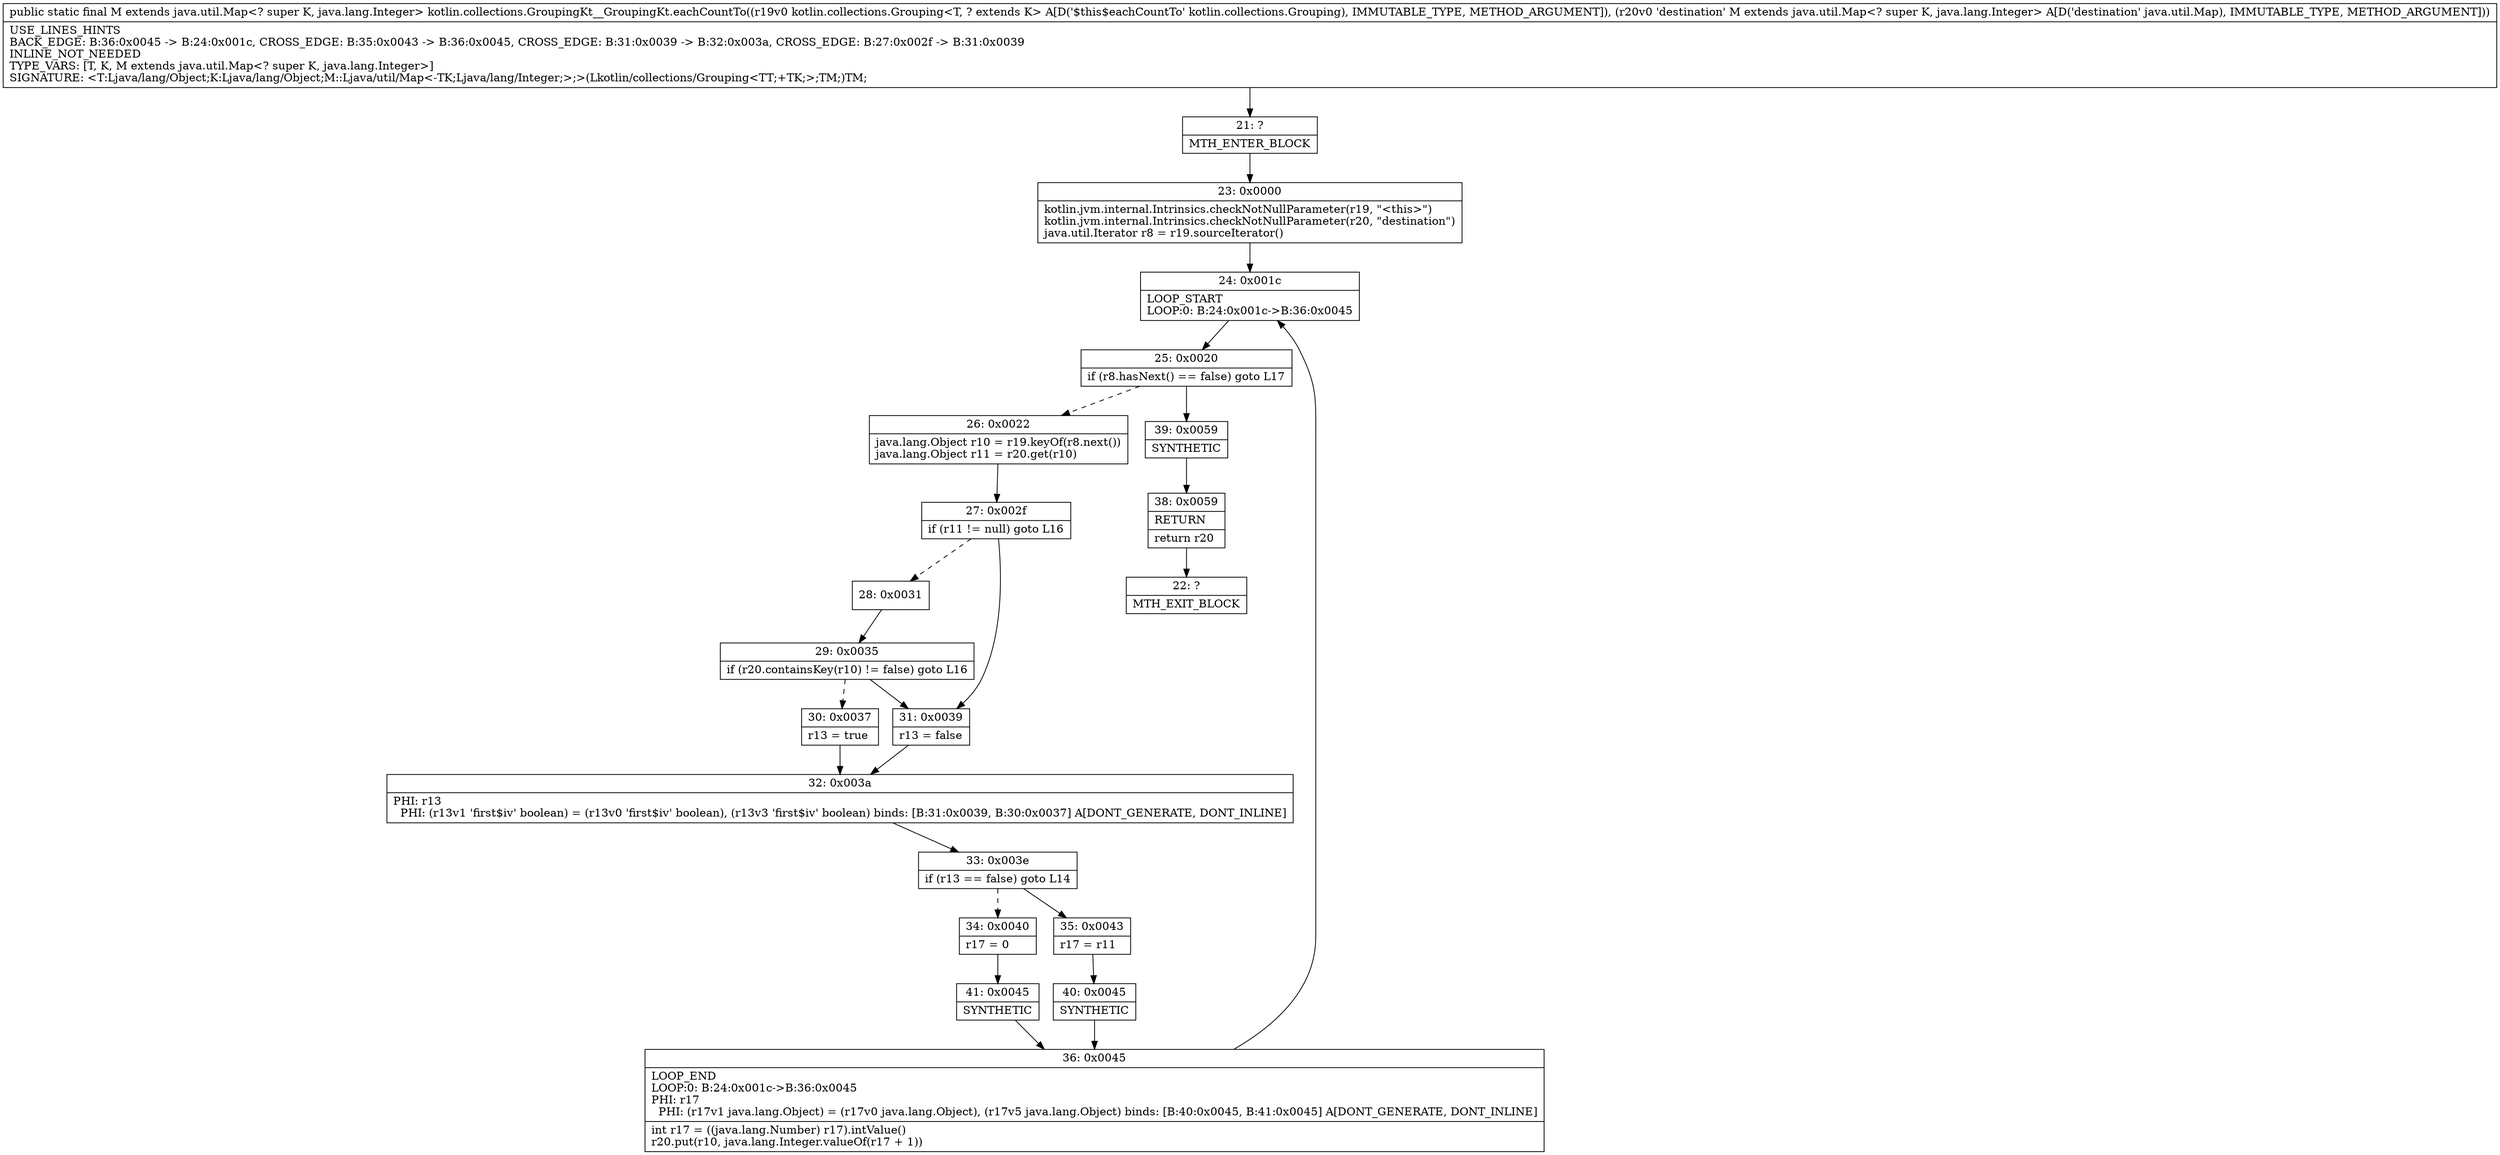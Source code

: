 digraph "CFG forkotlin.collections.GroupingKt__GroupingKt.eachCountTo(Lkotlin\/collections\/Grouping;Ljava\/util\/Map;)Ljava\/util\/Map;" {
Node_21 [shape=record,label="{21\:\ ?|MTH_ENTER_BLOCK\l}"];
Node_23 [shape=record,label="{23\:\ 0x0000|kotlin.jvm.internal.Intrinsics.checkNotNullParameter(r19, \"\<this\>\")\lkotlin.jvm.internal.Intrinsics.checkNotNullParameter(r20, \"destination\")\ljava.util.Iterator r8 = r19.sourceIterator()\l}"];
Node_24 [shape=record,label="{24\:\ 0x001c|LOOP_START\lLOOP:0: B:24:0x001c\-\>B:36:0x0045\l}"];
Node_25 [shape=record,label="{25\:\ 0x0020|if (r8.hasNext() == false) goto L17\l}"];
Node_26 [shape=record,label="{26\:\ 0x0022|java.lang.Object r10 = r19.keyOf(r8.next())\ljava.lang.Object r11 = r20.get(r10)\l}"];
Node_27 [shape=record,label="{27\:\ 0x002f|if (r11 != null) goto L16\l}"];
Node_28 [shape=record,label="{28\:\ 0x0031}"];
Node_29 [shape=record,label="{29\:\ 0x0035|if (r20.containsKey(r10) != false) goto L16\l}"];
Node_30 [shape=record,label="{30\:\ 0x0037|r13 = true\l}"];
Node_32 [shape=record,label="{32\:\ 0x003a|PHI: r13 \l  PHI: (r13v1 'first$iv' boolean) = (r13v0 'first$iv' boolean), (r13v3 'first$iv' boolean) binds: [B:31:0x0039, B:30:0x0037] A[DONT_GENERATE, DONT_INLINE]\l}"];
Node_33 [shape=record,label="{33\:\ 0x003e|if (r13 == false) goto L14\l}"];
Node_34 [shape=record,label="{34\:\ 0x0040|r17 = 0\l}"];
Node_41 [shape=record,label="{41\:\ 0x0045|SYNTHETIC\l}"];
Node_36 [shape=record,label="{36\:\ 0x0045|LOOP_END\lLOOP:0: B:24:0x001c\-\>B:36:0x0045\lPHI: r17 \l  PHI: (r17v1 java.lang.Object) = (r17v0 java.lang.Object), (r17v5 java.lang.Object) binds: [B:40:0x0045, B:41:0x0045] A[DONT_GENERATE, DONT_INLINE]\l|int r17 = ((java.lang.Number) r17).intValue()\lr20.put(r10, java.lang.Integer.valueOf(r17 + 1))\l}"];
Node_35 [shape=record,label="{35\:\ 0x0043|r17 = r11\l}"];
Node_40 [shape=record,label="{40\:\ 0x0045|SYNTHETIC\l}"];
Node_31 [shape=record,label="{31\:\ 0x0039|r13 = false\l}"];
Node_39 [shape=record,label="{39\:\ 0x0059|SYNTHETIC\l}"];
Node_38 [shape=record,label="{38\:\ 0x0059|RETURN\l|return r20\l}"];
Node_22 [shape=record,label="{22\:\ ?|MTH_EXIT_BLOCK\l}"];
MethodNode[shape=record,label="{public static final M extends java.util.Map\<? super K, java.lang.Integer\> kotlin.collections.GroupingKt__GroupingKt.eachCountTo((r19v0 kotlin.collections.Grouping\<T, ? extends K\> A[D('$this$eachCountTo' kotlin.collections.Grouping), IMMUTABLE_TYPE, METHOD_ARGUMENT]), (r20v0 'destination' M extends java.util.Map\<? super K, java.lang.Integer\> A[D('destination' java.util.Map), IMMUTABLE_TYPE, METHOD_ARGUMENT]))  | USE_LINES_HINTS\lBACK_EDGE: B:36:0x0045 \-\> B:24:0x001c, CROSS_EDGE: B:35:0x0043 \-\> B:36:0x0045, CROSS_EDGE: B:31:0x0039 \-\> B:32:0x003a, CROSS_EDGE: B:27:0x002f \-\> B:31:0x0039\lINLINE_NOT_NEEDED\lTYPE_VARS: [T, K, M extends java.util.Map\<? super K, java.lang.Integer\>]\lSIGNATURE: \<T:Ljava\/lang\/Object;K:Ljava\/lang\/Object;M::Ljava\/util\/Map\<\-TK;Ljava\/lang\/Integer;\>;\>(Lkotlin\/collections\/Grouping\<TT;+TK;\>;TM;)TM;\l}"];
MethodNode -> Node_21;Node_21 -> Node_23;
Node_23 -> Node_24;
Node_24 -> Node_25;
Node_25 -> Node_26[style=dashed];
Node_25 -> Node_39;
Node_26 -> Node_27;
Node_27 -> Node_28[style=dashed];
Node_27 -> Node_31;
Node_28 -> Node_29;
Node_29 -> Node_30[style=dashed];
Node_29 -> Node_31;
Node_30 -> Node_32;
Node_32 -> Node_33;
Node_33 -> Node_34[style=dashed];
Node_33 -> Node_35;
Node_34 -> Node_41;
Node_41 -> Node_36;
Node_36 -> Node_24;
Node_35 -> Node_40;
Node_40 -> Node_36;
Node_31 -> Node_32;
Node_39 -> Node_38;
Node_38 -> Node_22;
}

